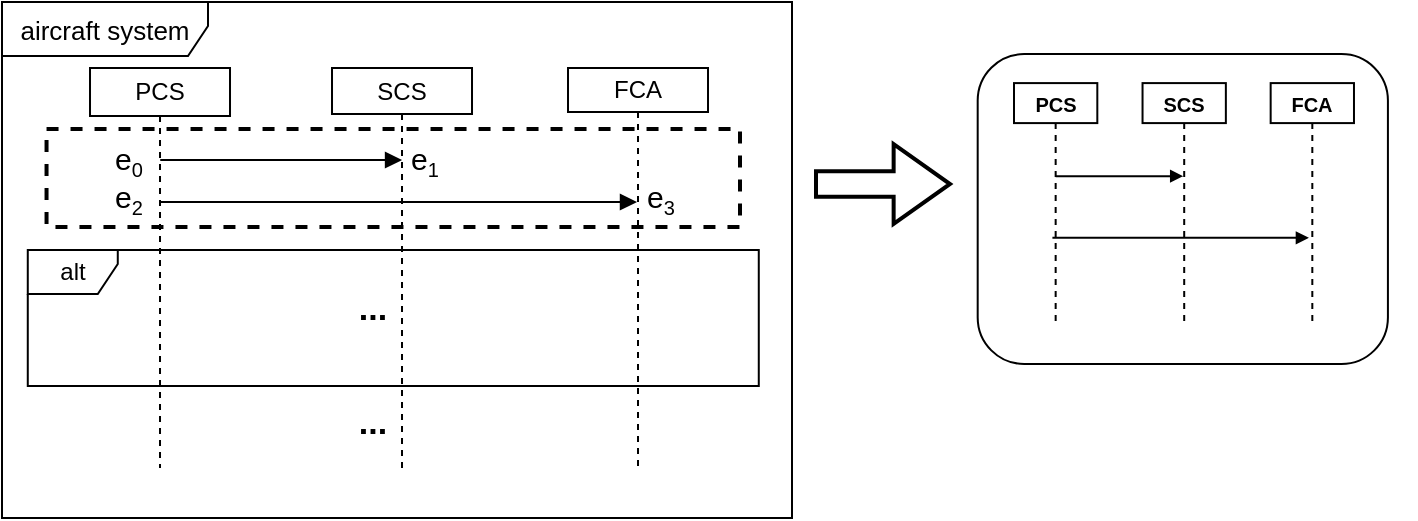 <mxfile version="24.2.2" type="github">
  <diagram name="第 1 页" id="h9YyRqE6uHGr4lUD16GJ">
    <mxGraphModel dx="953" dy="645" grid="0" gridSize="10" guides="1" tooltips="1" connect="1" arrows="1" fold="1" page="1" pageScale="1" pageWidth="1169" pageHeight="827" math="0" shadow="0">
      <root>
        <mxCell id="0" />
        <mxCell id="1" parent="0" />
        <mxCell id="UXoZLtvJDtg4gXb4DHBA-65" value="" style="rounded=0;whiteSpace=wrap;html=1;dashed=1;strokeWidth=2;" vertex="1" parent="1">
          <mxGeometry x="62.27" y="105.5" width="346.73" height="49" as="geometry" />
        </mxCell>
        <mxCell id="UXoZLtvJDtg4gXb4DHBA-3" value="&lt;font style=&quot;font-size: 13px;&quot;&gt;aircraft system&lt;/font&gt;" style="shape=umlFrame;whiteSpace=wrap;html=1;pointerEvents=0;width=103;height=27;strokeWidth=1;container=0;" vertex="1" parent="1">
          <mxGeometry x="40" y="42" width="395" height="258" as="geometry" />
        </mxCell>
        <mxCell id="UXoZLtvJDtg4gXb4DHBA-4" value="PCS" style="shape=umlLifeline;perimeter=lifelinePerimeter;whiteSpace=wrap;html=1;container=0;dropTarget=0;collapsible=0;recursiveResize=0;outlineConnect=0;portConstraint=eastwest;newEdgeStyle={&quot;curved&quot;:0,&quot;rounded&quot;:0};size=24;strokeWidth=1;" vertex="1" parent="1">
          <mxGeometry x="84.004" y="75" width="70" height="200" as="geometry" />
        </mxCell>
        <mxCell id="UXoZLtvJDtg4gXb4DHBA-5" value="FCA" style="shape=umlLifeline;perimeter=lifelinePerimeter;whiteSpace=wrap;html=1;container=0;dropTarget=0;collapsible=0;recursiveResize=0;outlineConnect=0;portConstraint=eastwest;newEdgeStyle={&quot;curved&quot;:0,&quot;rounded&quot;:0};size=22;strokeWidth=1;" vertex="1" parent="1">
          <mxGeometry x="323.005" y="75" width="70" height="200" as="geometry" />
        </mxCell>
        <mxCell id="UXoZLtvJDtg4gXb4DHBA-6" value="" style="html=1;verticalAlign=bottom;endArrow=block;curved=0;rounded=0;strokeWidth=1;" edge="1" parent="1" target="UXoZLtvJDtg4gXb4DHBA-5">
          <mxGeometry x="0.001" width="80" relative="1" as="geometry">
            <mxPoint x="119.129" y="142" as="sourcePoint" />
            <mxPoint x="351" y="142" as="targetPoint" />
            <mxPoint as="offset" />
          </mxGeometry>
        </mxCell>
        <mxCell id="UXoZLtvJDtg4gXb4DHBA-7" value="&lt;div style=&quot;text-align: left;&quot;&gt;&lt;br&gt;&lt;/div&gt;" style="html=1;verticalAlign=bottom;endArrow=block;curved=0;rounded=0;strokeWidth=1;" edge="1" parent="1">
          <mxGeometry width="80" relative="1" as="geometry">
            <mxPoint x="119.124" y="121" as="sourcePoint" />
            <mxPoint x="240.034" y="121" as="targetPoint" />
          </mxGeometry>
        </mxCell>
        <mxCell id="UXoZLtvJDtg4gXb4DHBA-13" value="SCS" style="shape=umlLifeline;perimeter=lifelinePerimeter;whiteSpace=wrap;html=1;container=0;dropTarget=0;collapsible=0;recursiveResize=0;outlineConnect=0;portConstraint=eastwest;newEdgeStyle={&quot;curved&quot;:0,&quot;rounded&quot;:0};size=23;strokeWidth=1;" vertex="1" parent="1">
          <mxGeometry x="205.004" y="75" width="70" height="200" as="geometry" />
        </mxCell>
        <mxCell id="UXoZLtvJDtg4gXb4DHBA-15" value="alt" style="shape=umlFrame;whiteSpace=wrap;html=1;pointerEvents=0;width=45;height=22;strokeWidth=1;container=0;" vertex="1" parent="1">
          <mxGeometry x="52.89" y="166" width="365.5" height="68" as="geometry" />
        </mxCell>
        <mxCell id="UXoZLtvJDtg4gXb4DHBA-22" value="&lt;font style=&quot;font-size: 15px;&quot;&gt;e&lt;/font&gt;&lt;sub&gt;0&lt;/sub&gt;" style="text;html=1;align=center;verticalAlign=middle;resizable=0;points=[];autosize=1;strokeColor=none;fillColor=none;strokeWidth=1;container=0;" vertex="1" parent="1">
          <mxGeometry x="87.128" y="105.5" width="32" height="32" as="geometry" />
        </mxCell>
        <mxCell id="UXoZLtvJDtg4gXb4DHBA-23" value="&lt;font style=&quot;font-size: 15px;&quot;&gt;e&lt;/font&gt;&lt;sub&gt;1&lt;/sub&gt;" style="text;html=1;align=center;verticalAlign=middle;resizable=0;points=[];autosize=1;strokeColor=none;fillColor=none;strokeWidth=1;container=0;" vertex="1" parent="1">
          <mxGeometry x="234.997" y="105.5" width="32" height="32" as="geometry" />
        </mxCell>
        <mxCell id="UXoZLtvJDtg4gXb4DHBA-24" value="&lt;font style=&quot;font-size: 15px;&quot;&gt;e&lt;/font&gt;&lt;sub&gt;2&lt;/sub&gt;" style="text;html=1;align=center;verticalAlign=middle;resizable=0;points=[];autosize=1;strokeColor=none;fillColor=none;strokeWidth=1;container=0;" vertex="1" parent="1">
          <mxGeometry x="87.128" y="125" width="32" height="32" as="geometry" />
        </mxCell>
        <mxCell id="UXoZLtvJDtg4gXb4DHBA-25" value="&lt;font style=&quot;font-size: 15px;&quot;&gt;e&lt;/font&gt;&lt;sub&gt;3&lt;/sub&gt;" style="text;html=1;align=center;verticalAlign=middle;resizable=0;points=[];autosize=1;strokeColor=none;fillColor=none;strokeWidth=1;container=0;" vertex="1" parent="1">
          <mxGeometry x="352.998" y="124.5" width="32" height="32" as="geometry" />
        </mxCell>
        <mxCell id="UXoZLtvJDtg4gXb4DHBA-46" value="&lt;b&gt;&lt;font style=&quot;font-size: 17px;&quot;&gt;...&lt;/font&gt;&lt;/b&gt;" style="text;html=1;align=center;verticalAlign=middle;resizable=0;points=[];autosize=1;strokeColor=none;fillColor=none;" vertex="1" parent="1">
          <mxGeometry x="205" y="181" width="40" height="30" as="geometry" />
        </mxCell>
        <mxCell id="UXoZLtvJDtg4gXb4DHBA-48" value="&lt;b&gt;&lt;font style=&quot;font-size: 17px;&quot;&gt;...&lt;/font&gt;&lt;/b&gt;" style="text;html=1;align=center;verticalAlign=middle;resizable=0;points=[];autosize=1;strokeColor=none;fillColor=none;" vertex="1" parent="1">
          <mxGeometry x="205" y="238" width="40" height="30" as="geometry" />
        </mxCell>
        <mxCell id="UXoZLtvJDtg4gXb4DHBA-51" value="" style="group;strokeWidth=1;" vertex="1" connectable="0" parent="1">
          <mxGeometry x="527" y="63" width="220" height="170" as="geometry" />
        </mxCell>
        <mxCell id="UXoZLtvJDtg4gXb4DHBA-52" value="" style="rounded=1;whiteSpace=wrap;html=1;strokeWidth=1;" vertex="1" parent="UXoZLtvJDtg4gXb4DHBA-51">
          <mxGeometry x="0.843" y="5.05" width="205.115" height="154.95" as="geometry" />
        </mxCell>
        <mxCell id="UXoZLtvJDtg4gXb4DHBA-53" value="" style="html=1;verticalAlign=bottom;endArrow=block;curved=0;rounded=0;strokeWidth=1;endSize=4;" edge="1" parent="UXoZLtvJDtg4gXb4DHBA-51" source="UXoZLtvJDtg4gXb4DHBA-56" target="UXoZLtvJDtg4gXb4DHBA-55">
          <mxGeometry width="80" relative="1" as="geometry">
            <mxPoint x="47.336" y="66.303" as="sourcePoint" />
            <mxPoint x="99.95" y="66.3" as="targetPoint" />
            <Array as="points">
              <mxPoint x="62.095" y="66.111" />
            </Array>
          </mxGeometry>
        </mxCell>
        <mxCell id="UXoZLtvJDtg4gXb4DHBA-54" value="&lt;font size=&quot;1&quot; style=&quot;&quot;&gt;&lt;b style=&quot;font-size: 10px;&quot;&gt;FCA&lt;/b&gt;&lt;/font&gt;" style="shape=umlLifeline;perimeter=lifelinePerimeter;whiteSpace=wrap;html=1;container=1;dropTarget=0;collapsible=0;recursiveResize=0;outlineConnect=0;portConstraint=eastwest;newEdgeStyle={&quot;curved&quot;:0,&quot;rounded&quot;:0};size=20;fontSize=7;strokeWidth=1;" vertex="1" parent="UXoZLtvJDtg4gXb4DHBA-51">
          <mxGeometry x="147.33" y="19.55" width="41.66" height="120.45" as="geometry" />
        </mxCell>
        <mxCell id="UXoZLtvJDtg4gXb4DHBA-55" value="&lt;font size=&quot;1&quot; style=&quot;&quot;&gt;&lt;b style=&quot;font-size: 10px;&quot;&gt;SCS&lt;/b&gt;&lt;/font&gt;" style="shape=umlLifeline;perimeter=lifelinePerimeter;whiteSpace=wrap;html=1;container=1;dropTarget=0;collapsible=0;recursiveResize=0;outlineConnect=0;portConstraint=eastwest;newEdgeStyle={&quot;curved&quot;:0,&quot;rounded&quot;:0};size=20;fontSize=7;strokeWidth=1;" vertex="1" parent="UXoZLtvJDtg4gXb4DHBA-51">
          <mxGeometry x="83.27" y="19.55" width="41.66" height="120.45" as="geometry" />
        </mxCell>
        <mxCell id="UXoZLtvJDtg4gXb4DHBA-56" value="&lt;font size=&quot;1&quot; style=&quot;&quot;&gt;&lt;b style=&quot;font-size: 10px;&quot;&gt;PCS&lt;/b&gt;&lt;/font&gt;" style="shape=umlLifeline;perimeter=lifelinePerimeter;whiteSpace=wrap;html=1;container=1;dropTarget=0;collapsible=0;recursiveResize=0;outlineConnect=0;portConstraint=eastwest;newEdgeStyle={&quot;curved&quot;:0,&quot;rounded&quot;:0};size=20;fontSize=7;strokeWidth=1;" vertex="1" parent="UXoZLtvJDtg4gXb4DHBA-51">
          <mxGeometry x="19" y="19.55" width="41.66" height="120.45" as="geometry" />
        </mxCell>
        <mxCell id="UXoZLtvJDtg4gXb4DHBA-57" value="" style="html=1;verticalAlign=bottom;endArrow=block;curved=0;rounded=0;strokeWidth=1;endSize=4;" edge="1" parent="UXoZLtvJDtg4gXb4DHBA-51">
          <mxGeometry width="80" relative="1" as="geometry">
            <mxPoint x="38.209" y="96.896" as="sourcePoint" />
            <mxPoint x="166.463" y="96.896" as="targetPoint" />
          </mxGeometry>
        </mxCell>
        <mxCell id="UXoZLtvJDtg4gXb4DHBA-59" value="&lt;div&gt;&lt;div&gt;&lt;div&gt;&lt;br&gt;&lt;/div&gt;&lt;/div&gt;&lt;/div&gt;" style="text;align=left;verticalAlign=middle;rounded=0;horizontal=1;fontSize=10;html=1;strokeWidth=1;" vertex="1" parent="UXoZLtvJDtg4gXb4DHBA-51">
          <mxGeometry x="52.083" y="149.6" width="115.833" height="15.3" as="geometry" />
        </mxCell>
        <mxCell id="UXoZLtvJDtg4gXb4DHBA-60" value="" style="line;strokeWidth=1;fillColor=none;align=left;verticalAlign=middle;spacingTop=-1;spacingLeft=3;spacingRight=3;rotatable=0;labelPosition=right;points=[];portConstraint=eastwest;strokeColor=inherit;" vertex="1" parent="UXoZLtvJDtg4gXb4DHBA-51">
          <mxGeometry y="98.6" width="220.0" height="13.6" as="geometry" />
        </mxCell>
        <mxCell id="UXoZLtvJDtg4gXb4DHBA-61" value="" style="line;strokeWidth=1;fillColor=none;align=left;verticalAlign=middle;spacingTop=-1;spacingLeft=3;spacingRight=3;rotatable=0;labelPosition=right;points=[];portConstraint=eastwest;strokeColor=inherit;" vertex="1" parent="UXoZLtvJDtg4gXb4DHBA-51">
          <mxGeometry y="96.9" width="216.667" height="13.6" as="geometry" />
        </mxCell>
        <mxCell id="UXoZLtvJDtg4gXb4DHBA-63" value="" style="html=1;shadow=0;dashed=0;align=center;verticalAlign=middle;shape=mxgraph.arrows2.arrow;dy=0.68;dx=28.18;notch=0;strokeWidth=2;" vertex="1" parent="1">
          <mxGeometry x="447" y="113" width="67" height="40" as="geometry" />
        </mxCell>
      </root>
    </mxGraphModel>
  </diagram>
</mxfile>
